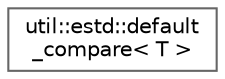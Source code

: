 digraph "Graphical Class Hierarchy"
{
 // LATEX_PDF_SIZE
  bgcolor="transparent";
  edge [fontname=Helvetica,fontsize=10,labelfontname=Helvetica,labelfontsize=10];
  node [fontname=Helvetica,fontsize=10,shape=box,height=0.2,width=0.4];
  rankdir="LR";
  Node0 [id="Node000000",label="util::estd::default\l_compare\< T \>",height=0.2,width=0.4,color="grey40", fillcolor="white", style="filled",URL="$d3/d20/structutil_1_1estd_1_1default__compare.html",tooltip=" "];
}

